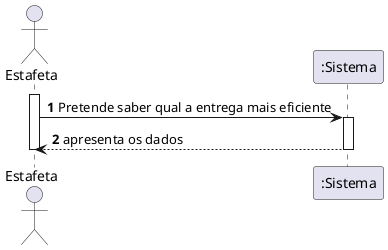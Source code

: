 @startuml
autonumber
actor "Estafeta" as UNR

activate UNR
UNR -> ":Sistema" : Pretende saber qual a entrega mais eficiente
activate ":Sistema"

":Sistema" --> UNR : apresenta os dados
deactivate ":Sistema"

deactivate UNR
@enduml
